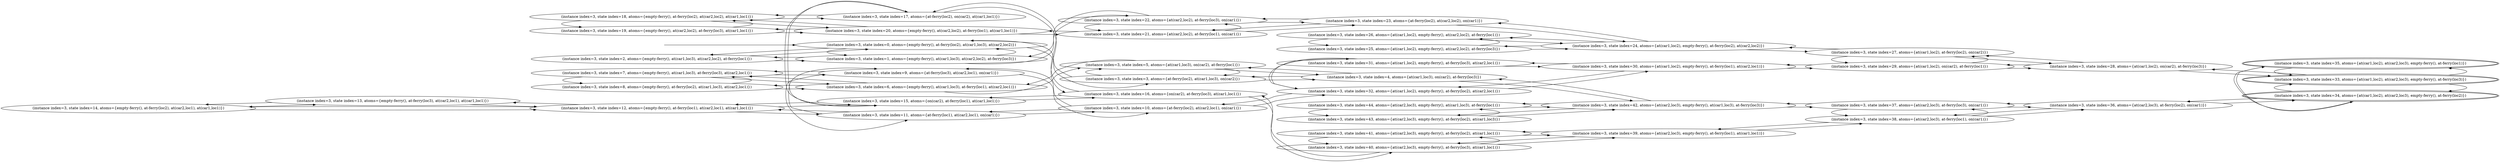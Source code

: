 digraph {
rankdir="LR"
s14[label="(instance index=3, state index=14, atoms={empty-ferry(), at-ferry(loc2), at(car2,loc1), at(car1,loc1)})"]
s13[label="(instance index=3, state index=13, atoms={empty-ferry(), at-ferry(loc3), at(car2,loc1), at(car1,loc1)})"]
s19[label="(instance index=3, state index=19, atoms={empty-ferry(), at(car2,loc2), at-ferry(loc3), at(car1,loc1)})"]
s18[label="(instance index=3, state index=18, atoms={empty-ferry(), at-ferry(loc2), at(car2,loc2), at(car1,loc1)})"]
s12[label="(instance index=3, state index=12, atoms={empty-ferry(), at-ferry(loc1), at(car2,loc1), at(car1,loc1)})"]
s2[label="(instance index=3, state index=2, atoms={empty-ferry(), at(car1,loc3), at(car2,loc2), at-ferry(loc1)})"]
s8[label="(instance index=3, state index=8, atoms={empty-ferry(), at-ferry(loc2), at(car1,loc3), at(car2,loc1)})"]
s7[label="(instance index=3, state index=7, atoms={empty-ferry(), at(car1,loc3), at-ferry(loc3), at(car2,loc1)})"]
s11[label="(instance index=3, state index=11, atoms={at-ferry(loc1), at(car2,loc1), on(car1)})"]
s9[label="(instance index=3, state index=9, atoms={at-ferry(loc3), at(car2,loc1), on(car1)})"]
s1[label="(instance index=3, state index=1, atoms={empty-ferry(), at(car1,loc3), at(car2,loc2), at-ferry(loc3)})"]
s20[label="(instance index=3, state index=20, atoms={empty-ferry(), at(car2,loc2), at-ferry(loc1), at(car1,loc1)})"]
s17[label="(instance index=3, state index=17, atoms={at-ferry(loc2), on(car2), at(car1,loc1)})"]
s15[label="(instance index=3, state index=15, atoms={on(car2), at-ferry(loc1), at(car1,loc1)})"]
s0[label="(instance index=3, state index=0, atoms={empty-ferry(), at-ferry(loc2), at(car1,loc3), at(car2,loc2)})"]
s6[label="(instance index=3, state index=6, atoms={empty-ferry(), at(car1,loc3), at-ferry(loc1), at(car2,loc1)})"]
s10[label="(instance index=3, state index=10, atoms={at-ferry(loc2), at(car2,loc1), on(car1)})"]
s5[label="(instance index=3, state index=5, atoms={at(car1,loc3), on(car2), at-ferry(loc1)})"]
s3[label="(instance index=3, state index=3, atoms={at-ferry(loc2), at(car1,loc3), on(car2)})"]
s16[label="(instance index=3, state index=16, atoms={on(car2), at-ferry(loc3), at(car1,loc1)})"]
s21[label="(instance index=3, state index=21, atoms={at(car2,loc2), at-ferry(loc1), on(car1)})"]
s22[label="(instance index=3, state index=22, atoms={at(car2,loc2), at-ferry(loc3), on(car1)})"]
s4[label="(instance index=3, state index=4, atoms={at(car1,loc3), on(car2), at-ferry(loc3)})"]
s43[label="(instance index=3, state index=43, atoms={at(car2,loc3), empty-ferry(), at-ferry(loc2), at(car1,loc3)})"]
s44[label="(instance index=3, state index=44, atoms={at(car2,loc3), empty-ferry(), at(car1,loc3), at-ferry(loc1)})"]
s40[label="(instance index=3, state index=40, atoms={at(car2,loc3), empty-ferry(), at-ferry(loc3), at(car1,loc1)})"]
s41[label="(instance index=3, state index=41, atoms={at(car2,loc3), empty-ferry(), at-ferry(loc2), at(car1,loc1)})"]
s23[label="(instance index=3, state index=23, atoms={at-ferry(loc2), at(car2,loc2), on(car1)})"]
s25[label="(instance index=3, state index=25, atoms={at(car1,loc2), empty-ferry(), at(car2,loc2), at-ferry(loc3)})"]
s26[label="(instance index=3, state index=26, atoms={at(car1,loc2), empty-ferry(), at(car2,loc2), at-ferry(loc1)})"]
s31[label="(instance index=3, state index=31, atoms={at(car1,loc2), empty-ferry(), at-ferry(loc3), at(car2,loc1)})"]
s32[label="(instance index=3, state index=32, atoms={at(car1,loc2), empty-ferry(), at-ferry(loc2), at(car2,loc1)})"]
s30[label="(instance index=3, state index=30, atoms={at(car1,loc2), empty-ferry(), at-ferry(loc1), at(car2,loc1)})"]
s39[label="(instance index=3, state index=39, atoms={at(car2,loc3), empty-ferry(), at-ferry(loc1), at(car1,loc1)})"]
s42[label="(instance index=3, state index=42, atoms={at(car2,loc3), empty-ferry(), at(car1,loc3), at-ferry(loc3)})"]
s24[label="(instance index=3, state index=24, atoms={at(car1,loc2), empty-ferry(), at-ferry(loc2), at(car2,loc2)})"]
s29[label="(instance index=3, state index=29, atoms={at(car1,loc2), on(car2), at-ferry(loc1)})"]
s27[label="(instance index=3, state index=27, atoms={at(car1,loc2), at-ferry(loc2), on(car2)})"]
s38[label="(instance index=3, state index=38, atoms={at(car2,loc3), at-ferry(loc1), on(car1)})"]
s37[label="(instance index=3, state index=37, atoms={at(car2,loc3), at-ferry(loc3), on(car1)})"]
s28[label="(instance index=3, state index=28, atoms={at(car1,loc2), on(car2), at-ferry(loc3)})"]
s36[label="(instance index=3, state index=36, atoms={at(car2,loc3), at-ferry(loc2), on(car1)})"]
s33[peripheries=2,label="(instance index=3, state index=33, atoms={at(car1,loc2), at(car2,loc3), empty-ferry(), at-ferry(loc3)})"]
s34[peripheries=2,label="(instance index=3, state index=34, atoms={at(car1,loc2), at(car2,loc3), empty-ferry(), at-ferry(loc2)})"]
s35[peripheries=2,label="(instance index=3, state index=35, atoms={at(car1,loc2), at(car2,loc3), empty-ferry(), at-ferry(loc1)})"]
Dangling [ label = "", style = invis ]
{ rank = same; Dangling }
Dangling -> s0
{ rank = same; s0}
{ rank = same; s19,s18,s12,s2,s8,s7}
{ rank = same; s11,s9,s1,s20,s17,s15,s0,s6}
{ rank = same; s10,s5,s3,s16,s21,s22}
{ rank = same; s4,s43,s44,s40,s41,s23,s25,s26,s31,s32}
{ rank = same; s30,s39,s42,s24}
{ rank = same; s29,s27,s38,s37}
{ rank = same; s28,s36}
{ rank = same; s33,s34,s35}
{
s14->s13
s14->s12
s13->s14
s13->s12
}
{
s19->s20
s19->s18
s18->s19
s18->s20
s18->s17
s12->s15
s12->s14
s12->s13
s12->s11
s2->s1
s2->s0
s8->s7
s8->s6
s7->s6
s7->s9
s7->s8
}
{
s11->s10
s11->s12
s11->s9
s9->s11
s9->s7
s9->s10
s1->s22
s1->s2
s1->s0
s20->s19
s20->s21
s20->s18
s17->s15
s17->s18
s17->s16
s15->s12
s15->s17
s15->s16
s0->s3
s0->s2
s0->s1
s6->s7
s6->s5
s6->s8
}
{
s10->s9
s10->s11
s10->s32
s5->s4
s5->s6
s5->s3
s3->s5
s3->s4
s3->s0
s16->s15
s16->s17
s16->s40
s21->s22
s21->s23
s21->s20
s22->s23
s22->s21
s22->s1
}
{
s4->s5
s4->s3
s4->s42
s43->s44
s43->s42
s44->s43
s44->s42
s40->s39
s40->s41
s40->s16
s41->s39
s41->s40
s23->s22
s23->s21
s23->s24
s25->s26
s25->s24
s26->s25
s26->s24
s31->s30
s31->s32
s32->s30
s32->s31
s32->s10
}
{
s30->s31
s30->s29
s30->s32
s39->s38
s39->s41
s39->s40
s42->s37
s42->s44
s42->s4
s42->s43
s24->s23
s24->s27
s24->s26
s24->s25
}
{
s29->s28
s29->s30
s29->s27
s27->s29
s27->s28
s27->s24
s38->s37
s38->s39
s38->s36
s37->s38
s37->s36
s37->s42
}
{
s28->s29
s28->s27
s28->s33
s36->s38
s36->s37
s36->s34
}
{
s33->s35
s33->s28
s33->s34
s34->s35
s34->s36
s34->s33
s35->s34
s35->s33
}
}
